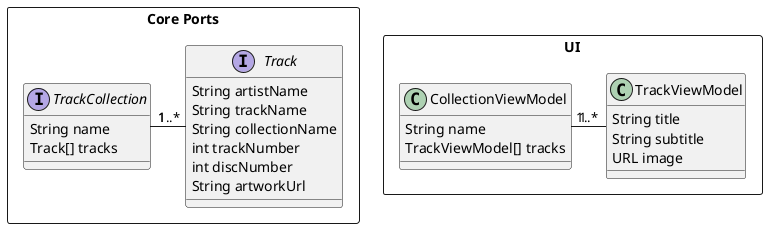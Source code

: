 @startuml

package "Core Ports" <<Rectangle>> {
interface Track {
	String artistName
   	String trackName
  	String collectionName
	int trackNumber
	int discNumber
  	String artworkUrl
}


interface TrackCollection {
	String name
	Track[] tracks
}
}

package "UI" <<Rectangle>> {
class CollectionViewModel {
	String name
	TrackViewModel[] tracks
}

class TrackViewModel {
	String title
	String subtitle
	URL image	
}
}

TrackCollection "1" - "1..*" Track
CollectionViewModel "1" - "1..*" TrackViewModel

@enduml

